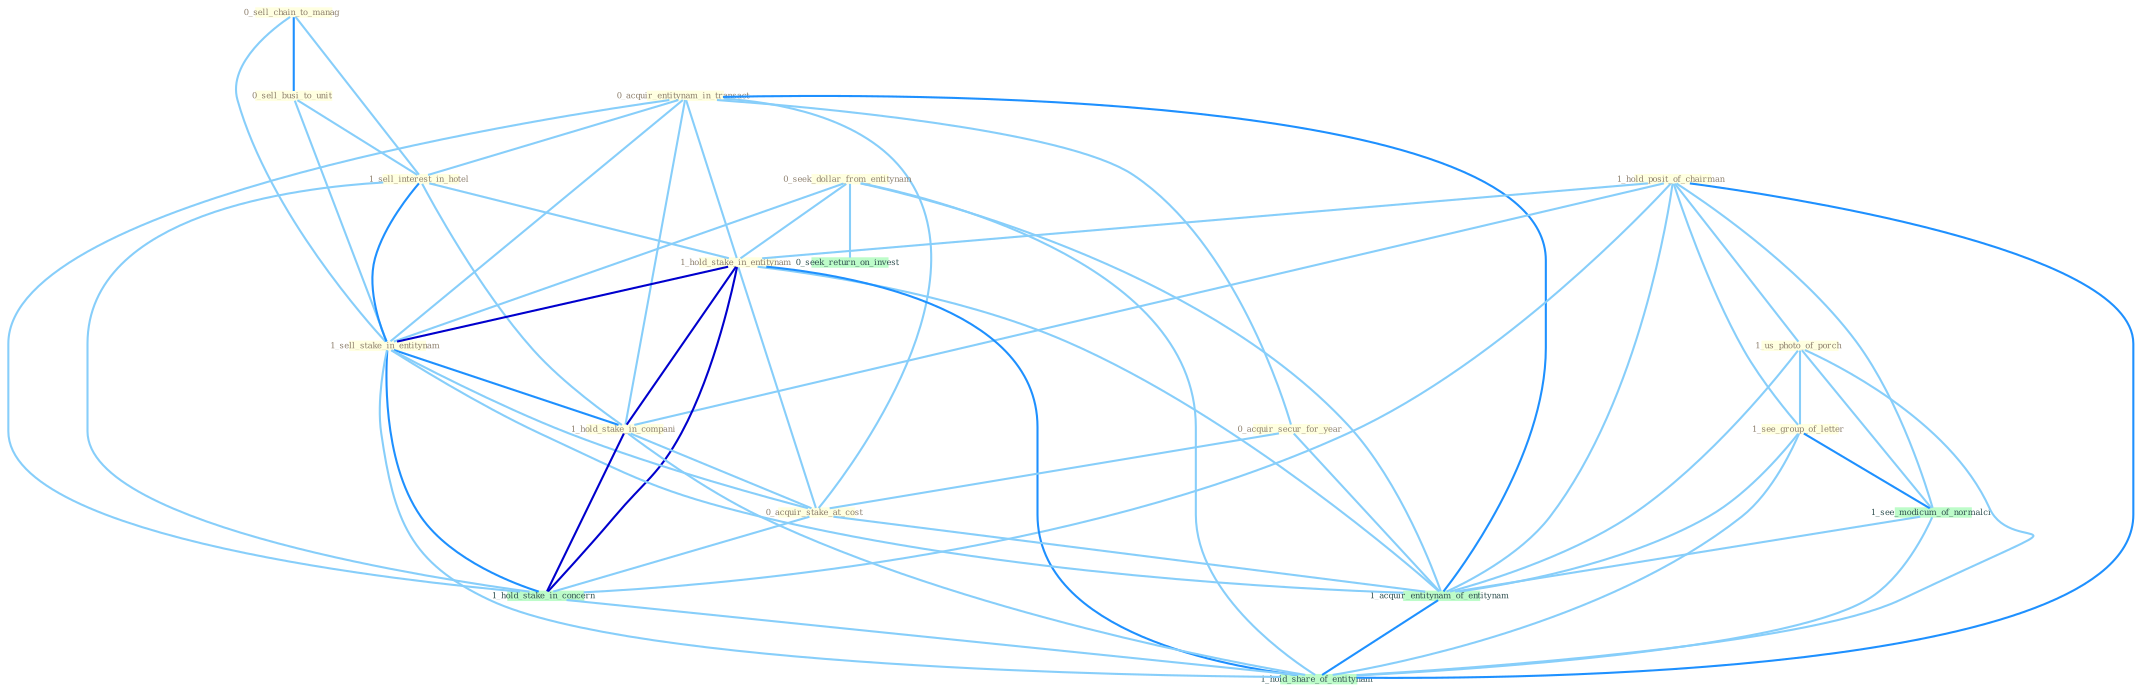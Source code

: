 Graph G{ 
    node
    [shape=polygon,style=filled,width=.5,height=.06,color="#BDFCC9",fixedsize=true,fontsize=4,
    fontcolor="#2f4f4f"];
    {node
    [color="#ffffe0", fontcolor="#8b7d6b"] "0_acquir_entitynam_in_transact " "0_seek_dollar_from_entitynam " "0_sell_chain_to_manag " "1_hold_posit_of_chairman " "0_sell_busi_to_unit " "1_sell_interest_in_hotel " "1_hold_stake_in_entitynam " "1_sell_stake_in_entitynam " "0_acquir_secur_for_year " "1_hold_stake_in_compani " "1_us_photo_of_porch " "1_see_group_of_letter " "0_acquir_stake_at_cost "}
{node [color="#fff0f5", fontcolor="#b22222"]}
edge [color="#B0E2FF"];

	"0_acquir_entitynam_in_transact " -- "1_sell_interest_in_hotel " [w="1", color="#87cefa" ];
	"0_acquir_entitynam_in_transact " -- "1_hold_stake_in_entitynam " [w="1", color="#87cefa" ];
	"0_acquir_entitynam_in_transact " -- "1_sell_stake_in_entitynam " [w="1", color="#87cefa" ];
	"0_acquir_entitynam_in_transact " -- "0_acquir_secur_for_year " [w="1", color="#87cefa" ];
	"0_acquir_entitynam_in_transact " -- "1_hold_stake_in_compani " [w="1", color="#87cefa" ];
	"0_acquir_entitynam_in_transact " -- "0_acquir_stake_at_cost " [w="1", color="#87cefa" ];
	"0_acquir_entitynam_in_transact " -- "1_hold_stake_in_concern " [w="1", color="#87cefa" ];
	"0_acquir_entitynam_in_transact " -- "1_acquir_entitynam_of_entitynam " [w="2", color="#1e90ff" , len=0.8];
	"0_seek_dollar_from_entitynam " -- "1_hold_stake_in_entitynam " [w="1", color="#87cefa" ];
	"0_seek_dollar_from_entitynam " -- "1_sell_stake_in_entitynam " [w="1", color="#87cefa" ];
	"0_seek_dollar_from_entitynam " -- "0_seek_return_on_invest " [w="1", color="#87cefa" ];
	"0_seek_dollar_from_entitynam " -- "1_acquir_entitynam_of_entitynam " [w="1", color="#87cefa" ];
	"0_seek_dollar_from_entitynam " -- "1_hold_share_of_entitynam " [w="1", color="#87cefa" ];
	"0_sell_chain_to_manag " -- "0_sell_busi_to_unit " [w="2", color="#1e90ff" , len=0.8];
	"0_sell_chain_to_manag " -- "1_sell_interest_in_hotel " [w="1", color="#87cefa" ];
	"0_sell_chain_to_manag " -- "1_sell_stake_in_entitynam " [w="1", color="#87cefa" ];
	"1_hold_posit_of_chairman " -- "1_hold_stake_in_entitynam " [w="1", color="#87cefa" ];
	"1_hold_posit_of_chairman " -- "1_hold_stake_in_compani " [w="1", color="#87cefa" ];
	"1_hold_posit_of_chairman " -- "1_us_photo_of_porch " [w="1", color="#87cefa" ];
	"1_hold_posit_of_chairman " -- "1_see_group_of_letter " [w="1", color="#87cefa" ];
	"1_hold_posit_of_chairman " -- "1_hold_stake_in_concern " [w="1", color="#87cefa" ];
	"1_hold_posit_of_chairman " -- "1_see_modicum_of_normalci " [w="1", color="#87cefa" ];
	"1_hold_posit_of_chairman " -- "1_acquir_entitynam_of_entitynam " [w="1", color="#87cefa" ];
	"1_hold_posit_of_chairman " -- "1_hold_share_of_entitynam " [w="2", color="#1e90ff" , len=0.8];
	"0_sell_busi_to_unit " -- "1_sell_interest_in_hotel " [w="1", color="#87cefa" ];
	"0_sell_busi_to_unit " -- "1_sell_stake_in_entitynam " [w="1", color="#87cefa" ];
	"1_sell_interest_in_hotel " -- "1_hold_stake_in_entitynam " [w="1", color="#87cefa" ];
	"1_sell_interest_in_hotel " -- "1_sell_stake_in_entitynam " [w="2", color="#1e90ff" , len=0.8];
	"1_sell_interest_in_hotel " -- "1_hold_stake_in_compani " [w="1", color="#87cefa" ];
	"1_sell_interest_in_hotel " -- "1_hold_stake_in_concern " [w="1", color="#87cefa" ];
	"1_hold_stake_in_entitynam " -- "1_sell_stake_in_entitynam " [w="3", color="#0000cd" , len=0.6];
	"1_hold_stake_in_entitynam " -- "1_hold_stake_in_compani " [w="3", color="#0000cd" , len=0.6];
	"1_hold_stake_in_entitynam " -- "0_acquir_stake_at_cost " [w="1", color="#87cefa" ];
	"1_hold_stake_in_entitynam " -- "1_hold_stake_in_concern " [w="3", color="#0000cd" , len=0.6];
	"1_hold_stake_in_entitynam " -- "1_acquir_entitynam_of_entitynam " [w="1", color="#87cefa" ];
	"1_hold_stake_in_entitynam " -- "1_hold_share_of_entitynam " [w="2", color="#1e90ff" , len=0.8];
	"1_sell_stake_in_entitynam " -- "1_hold_stake_in_compani " [w="2", color="#1e90ff" , len=0.8];
	"1_sell_stake_in_entitynam " -- "0_acquir_stake_at_cost " [w="1", color="#87cefa" ];
	"1_sell_stake_in_entitynam " -- "1_hold_stake_in_concern " [w="2", color="#1e90ff" , len=0.8];
	"1_sell_stake_in_entitynam " -- "1_acquir_entitynam_of_entitynam " [w="1", color="#87cefa" ];
	"1_sell_stake_in_entitynam " -- "1_hold_share_of_entitynam " [w="1", color="#87cefa" ];
	"0_acquir_secur_for_year " -- "0_acquir_stake_at_cost " [w="1", color="#87cefa" ];
	"0_acquir_secur_for_year " -- "1_acquir_entitynam_of_entitynam " [w="1", color="#87cefa" ];
	"1_hold_stake_in_compani " -- "0_acquir_stake_at_cost " [w="1", color="#87cefa" ];
	"1_hold_stake_in_compani " -- "1_hold_stake_in_concern " [w="3", color="#0000cd" , len=0.6];
	"1_hold_stake_in_compani " -- "1_hold_share_of_entitynam " [w="1", color="#87cefa" ];
	"1_us_photo_of_porch " -- "1_see_group_of_letter " [w="1", color="#87cefa" ];
	"1_us_photo_of_porch " -- "1_see_modicum_of_normalci " [w="1", color="#87cefa" ];
	"1_us_photo_of_porch " -- "1_acquir_entitynam_of_entitynam " [w="1", color="#87cefa" ];
	"1_us_photo_of_porch " -- "1_hold_share_of_entitynam " [w="1", color="#87cefa" ];
	"1_see_group_of_letter " -- "1_see_modicum_of_normalci " [w="2", color="#1e90ff" , len=0.8];
	"1_see_group_of_letter " -- "1_acquir_entitynam_of_entitynam " [w="1", color="#87cefa" ];
	"1_see_group_of_letter " -- "1_hold_share_of_entitynam " [w="1", color="#87cefa" ];
	"0_acquir_stake_at_cost " -- "1_hold_stake_in_concern " [w="1", color="#87cefa" ];
	"0_acquir_stake_at_cost " -- "1_acquir_entitynam_of_entitynam " [w="1", color="#87cefa" ];
	"1_hold_stake_in_concern " -- "1_hold_share_of_entitynam " [w="1", color="#87cefa" ];
	"1_see_modicum_of_normalci " -- "1_acquir_entitynam_of_entitynam " [w="1", color="#87cefa" ];
	"1_see_modicum_of_normalci " -- "1_hold_share_of_entitynam " [w="1", color="#87cefa" ];
	"1_acquir_entitynam_of_entitynam " -- "1_hold_share_of_entitynam " [w="2", color="#1e90ff" , len=0.8];
}